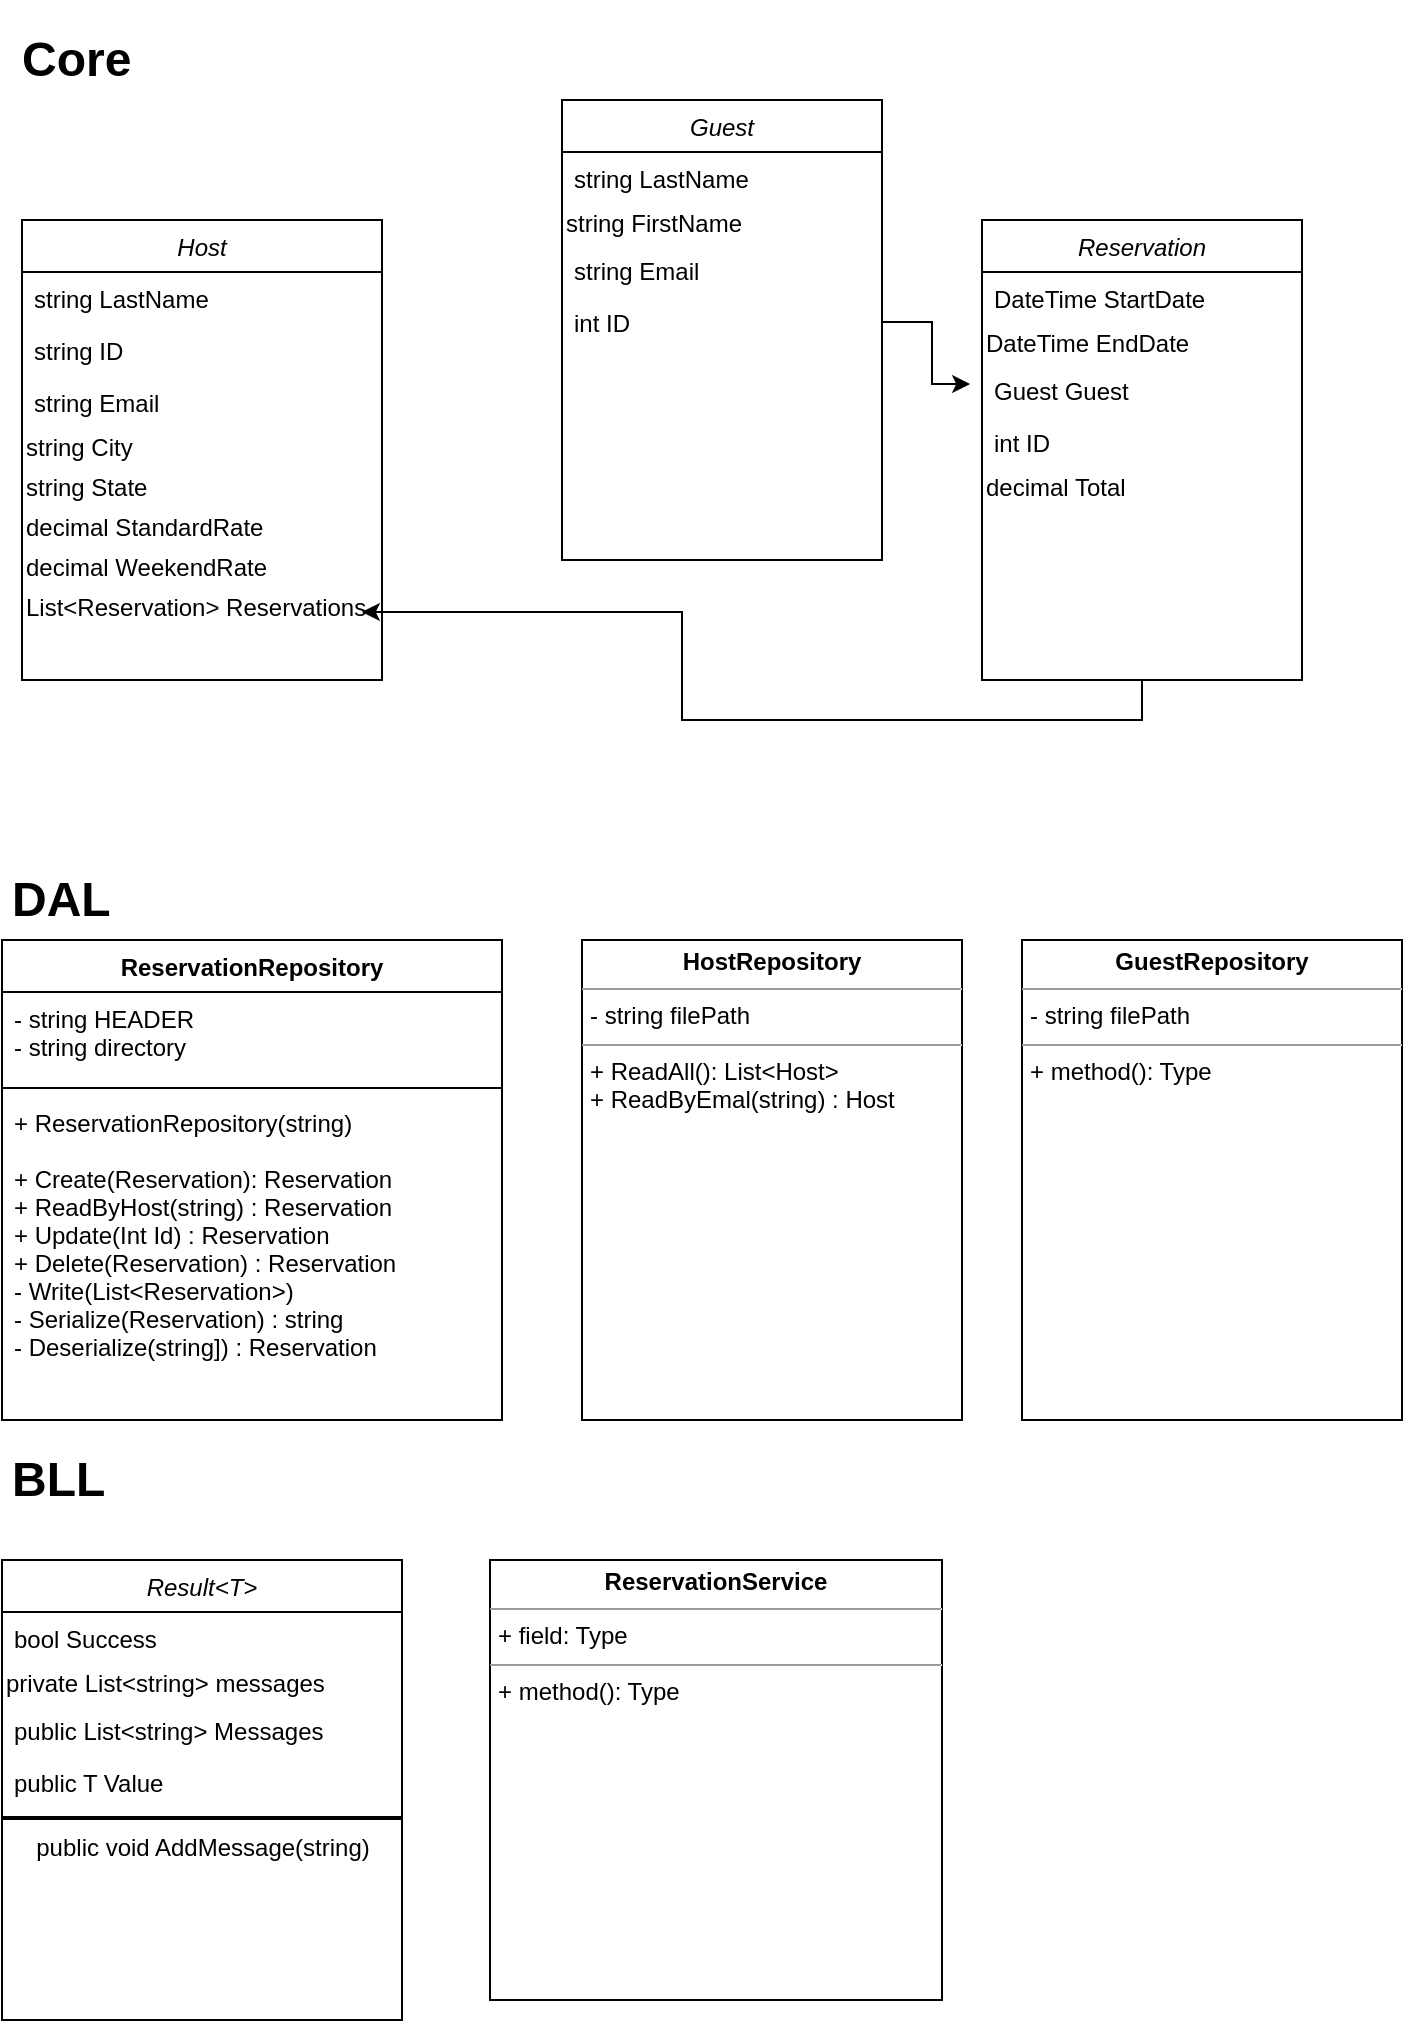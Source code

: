 <mxfile version="14.6.6" type="github">
  <diagram id="C5RBs43oDa-KdzZeNtuy" name="Page-1">
    <mxGraphModel dx="1422" dy="762" grid="1" gridSize="10" guides="1" tooltips="1" connect="1" arrows="1" fold="1" page="1" pageScale="1" pageWidth="827" pageHeight="1169" math="0" shadow="0">
      <root>
        <mxCell id="WIyWlLk6GJQsqaUBKTNV-0" />
        <mxCell id="WIyWlLk6GJQsqaUBKTNV-1" parent="WIyWlLk6GJQsqaUBKTNV-0" />
        <mxCell id="zkfFHV4jXpPFQw0GAbJ--0" value="Host" style="swimlane;fontStyle=2;align=center;verticalAlign=top;childLayout=stackLayout;horizontal=1;startSize=26;horizontalStack=0;resizeParent=1;resizeLast=0;collapsible=1;marginBottom=0;rounded=0;shadow=0;strokeWidth=1;" parent="WIyWlLk6GJQsqaUBKTNV-1" vertex="1">
          <mxGeometry x="20" y="120" width="180" height="230" as="geometry">
            <mxRectangle x="230" y="140" width="160" height="26" as="alternateBounds" />
          </mxGeometry>
        </mxCell>
        <mxCell id="zkfFHV4jXpPFQw0GAbJ--1" value="string LastName" style="text;align=left;verticalAlign=top;spacingLeft=4;spacingRight=4;overflow=hidden;rotatable=0;points=[[0,0.5],[1,0.5]];portConstraint=eastwest;" parent="zkfFHV4jXpPFQw0GAbJ--0" vertex="1">
          <mxGeometry y="26" width="180" height="26" as="geometry" />
        </mxCell>
        <mxCell id="zkfFHV4jXpPFQw0GAbJ--2" value="string ID" style="text;align=left;verticalAlign=top;spacingLeft=4;spacingRight=4;overflow=hidden;rotatable=0;points=[[0,0.5],[1,0.5]];portConstraint=eastwest;rounded=0;shadow=0;html=0;" parent="zkfFHV4jXpPFQw0GAbJ--0" vertex="1">
          <mxGeometry y="52" width="180" height="26" as="geometry" />
        </mxCell>
        <mxCell id="zkfFHV4jXpPFQw0GAbJ--3" value="string Email" style="text;align=left;verticalAlign=top;spacingLeft=4;spacingRight=4;overflow=hidden;rotatable=0;points=[[0,0.5],[1,0.5]];portConstraint=eastwest;rounded=0;shadow=0;html=0;" parent="zkfFHV4jXpPFQw0GAbJ--0" vertex="1">
          <mxGeometry y="78" width="180" height="26" as="geometry" />
        </mxCell>
        <mxCell id="KHXt1nJQOJ_2a6fPmce--0" value="&lt;div&gt;&lt;span&gt;string City&lt;/span&gt;&lt;/div&gt;" style="text;html=1;strokeColor=none;fillColor=none;align=left;verticalAlign=middle;whiteSpace=wrap;rounded=0;" vertex="1" parent="zkfFHV4jXpPFQw0GAbJ--0">
          <mxGeometry y="104" width="180" height="20" as="geometry" />
        </mxCell>
        <mxCell id="KHXt1nJQOJ_2a6fPmce--2" value="string State" style="text;html=1;strokeColor=none;fillColor=none;align=left;verticalAlign=middle;whiteSpace=wrap;rounded=0;" vertex="1" parent="zkfFHV4jXpPFQw0GAbJ--0">
          <mxGeometry y="124" width="180" height="20" as="geometry" />
        </mxCell>
        <mxCell id="KHXt1nJQOJ_2a6fPmce--3" value="decimal StandardRate" style="text;html=1;strokeColor=none;fillColor=none;align=left;verticalAlign=middle;whiteSpace=wrap;rounded=0;" vertex="1" parent="zkfFHV4jXpPFQw0GAbJ--0">
          <mxGeometry y="144" width="180" height="20" as="geometry" />
        </mxCell>
        <mxCell id="KHXt1nJQOJ_2a6fPmce--4" value="decimal WeekendRate" style="text;html=1;strokeColor=none;fillColor=none;align=left;verticalAlign=middle;whiteSpace=wrap;rounded=0;" vertex="1" parent="zkfFHV4jXpPFQw0GAbJ--0">
          <mxGeometry y="164" width="180" height="20" as="geometry" />
        </mxCell>
        <mxCell id="KHXt1nJQOJ_2a6fPmce--19" value="List&amp;lt;Reservation&amp;gt; Reservations" style="text;html=1;strokeColor=none;fillColor=none;align=left;verticalAlign=middle;whiteSpace=wrap;rounded=0;" vertex="1" parent="zkfFHV4jXpPFQw0GAbJ--0">
          <mxGeometry y="184" width="180" height="20" as="geometry" />
        </mxCell>
        <mxCell id="KHXt1nJQOJ_2a6fPmce--5" value="Guest" style="swimlane;fontStyle=2;align=center;verticalAlign=top;childLayout=stackLayout;horizontal=1;startSize=26;horizontalStack=0;resizeParent=1;resizeLast=0;collapsible=1;marginBottom=0;rounded=0;shadow=0;strokeWidth=1;" vertex="1" parent="WIyWlLk6GJQsqaUBKTNV-1">
          <mxGeometry x="290" y="60" width="160" height="230" as="geometry">
            <mxRectangle x="230" y="140" width="160" height="26" as="alternateBounds" />
          </mxGeometry>
        </mxCell>
        <mxCell id="KHXt1nJQOJ_2a6fPmce--6" value="string LastName" style="text;align=left;verticalAlign=top;spacingLeft=4;spacingRight=4;overflow=hidden;rotatable=0;points=[[0,0.5],[1,0.5]];portConstraint=eastwest;" vertex="1" parent="KHXt1nJQOJ_2a6fPmce--5">
          <mxGeometry y="26" width="160" height="26" as="geometry" />
        </mxCell>
        <mxCell id="KHXt1nJQOJ_2a6fPmce--9" value="&lt;div&gt;&lt;span&gt;string FirstName&lt;/span&gt;&lt;/div&gt;" style="text;html=1;strokeColor=none;fillColor=none;align=left;verticalAlign=middle;whiteSpace=wrap;rounded=0;" vertex="1" parent="KHXt1nJQOJ_2a6fPmce--5">
          <mxGeometry y="52" width="160" height="20" as="geometry" />
        </mxCell>
        <mxCell id="KHXt1nJQOJ_2a6fPmce--8" value="string Email" style="text;align=left;verticalAlign=top;spacingLeft=4;spacingRight=4;overflow=hidden;rotatable=0;points=[[0,0.5],[1,0.5]];portConstraint=eastwest;rounded=0;shadow=0;html=0;" vertex="1" parent="KHXt1nJQOJ_2a6fPmce--5">
          <mxGeometry y="72" width="160" height="26" as="geometry" />
        </mxCell>
        <mxCell id="KHXt1nJQOJ_2a6fPmce--7" value="int ID" style="text;align=left;verticalAlign=top;spacingLeft=4;spacingRight=4;overflow=hidden;rotatable=0;points=[[0,0.5],[1,0.5]];portConstraint=eastwest;rounded=0;shadow=0;html=0;" vertex="1" parent="KHXt1nJQOJ_2a6fPmce--5">
          <mxGeometry y="98" width="160" height="26" as="geometry" />
        </mxCell>
        <mxCell id="KHXt1nJQOJ_2a6fPmce--21" style="edgeStyle=orthogonalEdgeStyle;rounded=0;orthogonalLoop=1;jettySize=auto;html=1;exitX=0.5;exitY=1;exitDx=0;exitDy=0;entryX=0.944;entryY=0.6;entryDx=0;entryDy=0;entryPerimeter=0;" edge="1" parent="WIyWlLk6GJQsqaUBKTNV-1" source="KHXt1nJQOJ_2a6fPmce--13" target="KHXt1nJQOJ_2a6fPmce--19">
          <mxGeometry relative="1" as="geometry" />
        </mxCell>
        <mxCell id="KHXt1nJQOJ_2a6fPmce--13" value="Reservation" style="swimlane;fontStyle=2;align=center;verticalAlign=top;childLayout=stackLayout;horizontal=1;startSize=26;horizontalStack=0;resizeParent=1;resizeLast=0;collapsible=1;marginBottom=0;rounded=0;shadow=0;strokeWidth=1;" vertex="1" parent="WIyWlLk6GJQsqaUBKTNV-1">
          <mxGeometry x="500" y="120" width="160" height="230" as="geometry">
            <mxRectangle x="230" y="140" width="160" height="26" as="alternateBounds" />
          </mxGeometry>
        </mxCell>
        <mxCell id="KHXt1nJQOJ_2a6fPmce--14" value="DateTime StartDate" style="text;align=left;verticalAlign=top;spacingLeft=4;spacingRight=4;overflow=hidden;rotatable=0;points=[[0,0.5],[1,0.5]];portConstraint=eastwest;" vertex="1" parent="KHXt1nJQOJ_2a6fPmce--13">
          <mxGeometry y="26" width="160" height="26" as="geometry" />
        </mxCell>
        <mxCell id="KHXt1nJQOJ_2a6fPmce--15" value="&lt;div&gt;&lt;span&gt;DateTime EndDate&lt;/span&gt;&lt;/div&gt;" style="text;html=1;strokeColor=none;fillColor=none;align=left;verticalAlign=middle;whiteSpace=wrap;rounded=0;" vertex="1" parent="KHXt1nJQOJ_2a6fPmce--13">
          <mxGeometry y="52" width="160" height="20" as="geometry" />
        </mxCell>
        <mxCell id="KHXt1nJQOJ_2a6fPmce--16" value="Guest Guest" style="text;align=left;verticalAlign=top;spacingLeft=4;spacingRight=4;overflow=hidden;rotatable=0;points=[[0,0.5],[1,0.5]];portConstraint=eastwest;rounded=0;shadow=0;html=0;" vertex="1" parent="KHXt1nJQOJ_2a6fPmce--13">
          <mxGeometry y="72" width="160" height="26" as="geometry" />
        </mxCell>
        <mxCell id="KHXt1nJQOJ_2a6fPmce--17" value="int ID" style="text;align=left;verticalAlign=top;spacingLeft=4;spacingRight=4;overflow=hidden;rotatable=0;points=[[0,0.5],[1,0.5]];portConstraint=eastwest;rounded=0;shadow=0;html=0;" vertex="1" parent="KHXt1nJQOJ_2a6fPmce--13">
          <mxGeometry y="98" width="160" height="26" as="geometry" />
        </mxCell>
        <mxCell id="KHXt1nJQOJ_2a6fPmce--28" value="decimal Total" style="text;html=1;strokeColor=none;fillColor=none;align=left;verticalAlign=middle;whiteSpace=wrap;rounded=0;" vertex="1" parent="KHXt1nJQOJ_2a6fPmce--13">
          <mxGeometry y="124" width="160" height="20" as="geometry" />
        </mxCell>
        <mxCell id="KHXt1nJQOJ_2a6fPmce--22" style="edgeStyle=orthogonalEdgeStyle;rounded=0;orthogonalLoop=1;jettySize=auto;html=1;exitX=1;exitY=0.5;exitDx=0;exitDy=0;entryX=-0.037;entryY=0.385;entryDx=0;entryDy=0;entryPerimeter=0;" edge="1" parent="WIyWlLk6GJQsqaUBKTNV-1" source="KHXt1nJQOJ_2a6fPmce--7" target="KHXt1nJQOJ_2a6fPmce--16">
          <mxGeometry relative="1" as="geometry" />
        </mxCell>
        <mxCell id="KHXt1nJQOJ_2a6fPmce--23" value="Result&lt;T&gt;" style="swimlane;fontStyle=2;align=center;verticalAlign=top;childLayout=stackLayout;horizontal=1;startSize=26;horizontalStack=0;resizeParent=1;resizeLast=0;collapsible=1;marginBottom=0;rounded=0;shadow=0;strokeWidth=1;" vertex="1" parent="WIyWlLk6GJQsqaUBKTNV-1">
          <mxGeometry x="10" y="790" width="200" height="230" as="geometry">
            <mxRectangle x="230" y="140" width="160" height="26" as="alternateBounds" />
          </mxGeometry>
        </mxCell>
        <mxCell id="KHXt1nJQOJ_2a6fPmce--24" value="bool Success" style="text;align=left;verticalAlign=top;spacingLeft=4;spacingRight=4;overflow=hidden;rotatable=0;points=[[0,0.5],[1,0.5]];portConstraint=eastwest;" vertex="1" parent="KHXt1nJQOJ_2a6fPmce--23">
          <mxGeometry y="26" width="200" height="26" as="geometry" />
        </mxCell>
        <mxCell id="KHXt1nJQOJ_2a6fPmce--25" value="&lt;div&gt;&lt;span&gt;private List&amp;lt;string&amp;gt; messages&lt;/span&gt;&lt;/div&gt;" style="text;html=1;strokeColor=none;fillColor=none;align=left;verticalAlign=middle;whiteSpace=wrap;rounded=0;" vertex="1" parent="KHXt1nJQOJ_2a6fPmce--23">
          <mxGeometry y="52" width="200" height="20" as="geometry" />
        </mxCell>
        <mxCell id="KHXt1nJQOJ_2a6fPmce--26" value="public List&lt;string&gt; Messages" style="text;align=left;verticalAlign=top;spacingLeft=4;spacingRight=4;overflow=hidden;rotatable=0;points=[[0,0.5],[1,0.5]];portConstraint=eastwest;rounded=0;shadow=0;html=0;" vertex="1" parent="KHXt1nJQOJ_2a6fPmce--23">
          <mxGeometry y="72" width="200" height="26" as="geometry" />
        </mxCell>
        <mxCell id="KHXt1nJQOJ_2a6fPmce--27" value="public T Value" style="text;align=left;verticalAlign=top;spacingLeft=4;spacingRight=4;overflow=hidden;rotatable=0;points=[[0,0.5],[1,0.5]];portConstraint=eastwest;rounded=0;shadow=0;html=0;" vertex="1" parent="KHXt1nJQOJ_2a6fPmce--23">
          <mxGeometry y="98" width="200" height="26" as="geometry" />
        </mxCell>
        <mxCell id="KHXt1nJQOJ_2a6fPmce--36" value="" style="line;strokeWidth=2;html=1;align=left;" vertex="1" parent="KHXt1nJQOJ_2a6fPmce--23">
          <mxGeometry y="124" width="200" height="10" as="geometry" />
        </mxCell>
        <mxCell id="KHXt1nJQOJ_2a6fPmce--37" value="public void AddMessage(string)" style="text;html=1;align=center;verticalAlign=middle;resizable=0;points=[];autosize=1;strokeColor=none;" vertex="1" parent="KHXt1nJQOJ_2a6fPmce--23">
          <mxGeometry y="134" width="200" height="20" as="geometry" />
        </mxCell>
        <mxCell id="KHXt1nJQOJ_2a6fPmce--29" value="&lt;h1&gt;Core&lt;/h1&gt;&lt;p&gt;&lt;br&gt;&lt;/p&gt;" style="text;html=1;strokeColor=none;fillColor=none;spacing=5;spacingTop=-20;whiteSpace=wrap;overflow=hidden;rounded=0;align=left;" vertex="1" parent="WIyWlLk6GJQsqaUBKTNV-1">
          <mxGeometry x="15" y="20" width="190" height="40" as="geometry" />
        </mxCell>
        <mxCell id="KHXt1nJQOJ_2a6fPmce--31" value="&lt;h1&gt;BLL&lt;/h1&gt;" style="text;html=1;strokeColor=none;fillColor=none;spacing=5;spacingTop=-20;whiteSpace=wrap;overflow=hidden;rounded=0;align=left;" vertex="1" parent="WIyWlLk6GJQsqaUBKTNV-1">
          <mxGeometry x="10" y="730" width="190" height="40" as="geometry" />
        </mxCell>
        <mxCell id="KHXt1nJQOJ_2a6fPmce--38" value="&lt;h1&gt;DAL&lt;/h1&gt;" style="text;html=1;strokeColor=none;fillColor=none;spacing=5;spacingTop=-20;whiteSpace=wrap;overflow=hidden;rounded=0;align=left;" vertex="1" parent="WIyWlLk6GJQsqaUBKTNV-1">
          <mxGeometry x="10" y="440" width="190" height="40" as="geometry" />
        </mxCell>
        <mxCell id="KHXt1nJQOJ_2a6fPmce--39" value="ReservationRepository" style="swimlane;fontStyle=1;align=center;verticalAlign=top;childLayout=stackLayout;horizontal=1;startSize=26;horizontalStack=0;resizeParent=1;resizeParentMax=0;resizeLast=0;collapsible=1;marginBottom=0;" vertex="1" parent="WIyWlLk6GJQsqaUBKTNV-1">
          <mxGeometry x="10" y="480" width="250" height="240" as="geometry" />
        </mxCell>
        <mxCell id="KHXt1nJQOJ_2a6fPmce--40" value="- string HEADER&#xa;- string directory" style="text;strokeColor=none;fillColor=none;align=left;verticalAlign=top;spacingLeft=4;spacingRight=4;overflow=hidden;rotatable=0;points=[[0,0.5],[1,0.5]];portConstraint=eastwest;" vertex="1" parent="KHXt1nJQOJ_2a6fPmce--39">
          <mxGeometry y="26" width="250" height="44" as="geometry" />
        </mxCell>
        <mxCell id="KHXt1nJQOJ_2a6fPmce--41" value="" style="line;strokeWidth=1;fillColor=none;align=left;verticalAlign=middle;spacingTop=-1;spacingLeft=3;spacingRight=3;rotatable=0;labelPosition=right;points=[];portConstraint=eastwest;" vertex="1" parent="KHXt1nJQOJ_2a6fPmce--39">
          <mxGeometry y="70" width="250" height="8" as="geometry" />
        </mxCell>
        <mxCell id="KHXt1nJQOJ_2a6fPmce--42" value="+ ReservationRepository(string)&#xa;&#xa;+ Create(Reservation): Reservation&#xa;+ ReadByHost(string) : Reservation&#xa;+ Update(Int Id) : Reservation&#xa;+ Delete(Reservation) : Reservation&#xa;- Write(List&lt;Reservation&gt;)&#xa;- Serialize(Reservation) : string&#xa;- Deserialize(string]) : Reservation" style="text;strokeColor=none;fillColor=none;align=left;verticalAlign=top;spacingLeft=4;spacingRight=4;overflow=hidden;rotatable=0;points=[[0,0.5],[1,0.5]];portConstraint=eastwest;" vertex="1" parent="KHXt1nJQOJ_2a6fPmce--39">
          <mxGeometry y="78" width="250" height="162" as="geometry" />
        </mxCell>
        <mxCell id="KHXt1nJQOJ_2a6fPmce--43" value="&lt;p style=&quot;margin: 0px ; margin-top: 4px ; text-align: center&quot;&gt;&lt;b&gt;ReservationService&lt;/b&gt;&lt;/p&gt;&lt;hr size=&quot;1&quot;&gt;&lt;p style=&quot;margin: 0px ; margin-left: 4px&quot;&gt;+ field: Type&lt;/p&gt;&lt;hr size=&quot;1&quot;&gt;&lt;p style=&quot;margin: 0px ; margin-left: 4px&quot;&gt;+ method(): Type&lt;/p&gt;" style="verticalAlign=top;align=left;overflow=fill;fontSize=12;fontFamily=Helvetica;html=1;" vertex="1" parent="WIyWlLk6GJQsqaUBKTNV-1">
          <mxGeometry x="254" y="790" width="226" height="220" as="geometry" />
        </mxCell>
        <mxCell id="KHXt1nJQOJ_2a6fPmce--44" value="&lt;p style=&quot;margin: 0px ; margin-top: 4px ; text-align: center&quot;&gt;&lt;b&gt;HostRepository&lt;/b&gt;&lt;/p&gt;&lt;hr size=&quot;1&quot;&gt;&lt;p style=&quot;margin: 0px ; margin-left: 4px&quot;&gt;- string filePath&lt;br&gt;&lt;/p&gt;&lt;hr size=&quot;1&quot;&gt;&lt;p style=&quot;margin: 0px ; margin-left: 4px&quot;&gt;+ ReadAll(): List&amp;lt;Host&amp;gt;&lt;/p&gt;&lt;p style=&quot;margin: 0px ; margin-left: 4px&quot;&gt;+ ReadByEmal(string) : Host&lt;/p&gt;" style="verticalAlign=top;align=left;overflow=fill;fontSize=12;fontFamily=Helvetica;html=1;" vertex="1" parent="WIyWlLk6GJQsqaUBKTNV-1">
          <mxGeometry x="300" y="480" width="190" height="240" as="geometry" />
        </mxCell>
        <mxCell id="KHXt1nJQOJ_2a6fPmce--45" value="&lt;p style=&quot;margin: 0px ; margin-top: 4px ; text-align: center&quot;&gt;&lt;b&gt;GuestRepository&lt;/b&gt;&lt;/p&gt;&lt;hr size=&quot;1&quot;&gt;&lt;p style=&quot;margin: 0px ; margin-left: 4px&quot;&gt;- string filePath&lt;br&gt;&lt;/p&gt;&lt;hr size=&quot;1&quot;&gt;&lt;p style=&quot;margin: 0px ; margin-left: 4px&quot;&gt;+ method(): Type&lt;/p&gt;" style="verticalAlign=top;align=left;overflow=fill;fontSize=12;fontFamily=Helvetica;html=1;" vertex="1" parent="WIyWlLk6GJQsqaUBKTNV-1">
          <mxGeometry x="520" y="480" width="190" height="240" as="geometry" />
        </mxCell>
      </root>
    </mxGraphModel>
  </diagram>
</mxfile>
